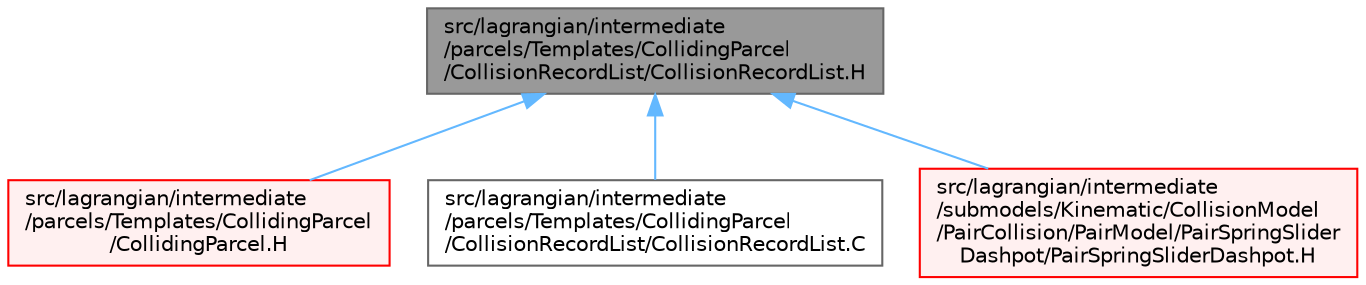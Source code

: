 digraph "src/lagrangian/intermediate/parcels/Templates/CollidingParcel/CollisionRecordList/CollisionRecordList.H"
{
 // LATEX_PDF_SIZE
  bgcolor="transparent";
  edge [fontname=Helvetica,fontsize=10,labelfontname=Helvetica,labelfontsize=10];
  node [fontname=Helvetica,fontsize=10,shape=box,height=0.2,width=0.4];
  Node1 [id="Node000001",label="src/lagrangian/intermediate\l/parcels/Templates/CollidingParcel\l/CollisionRecordList/CollisionRecordList.H",height=0.2,width=0.4,color="gray40", fillcolor="grey60", style="filled", fontcolor="black",tooltip=" "];
  Node1 -> Node2 [id="edge1_Node000001_Node000002",dir="back",color="steelblue1",style="solid",tooltip=" "];
  Node2 [id="Node000002",label="src/lagrangian/intermediate\l/parcels/Templates/CollidingParcel\l/CollidingParcel.H",height=0.2,width=0.4,color="red", fillcolor="#FFF0F0", style="filled",URL="$CollidingParcel_8H.html",tooltip=" "];
  Node1 -> Node12 [id="edge2_Node000001_Node000012",dir="back",color="steelblue1",style="solid",tooltip=" "];
  Node12 [id="Node000012",label="src/lagrangian/intermediate\l/parcels/Templates/CollidingParcel\l/CollisionRecordList/CollisionRecordList.C",height=0.2,width=0.4,color="grey40", fillcolor="white", style="filled",URL="$CollisionRecordList_8C.html",tooltip=" "];
  Node1 -> Node13 [id="edge3_Node000001_Node000013",dir="back",color="steelblue1",style="solid",tooltip=" "];
  Node13 [id="Node000013",label="src/lagrangian/intermediate\l/submodels/Kinematic/CollisionModel\l/PairCollision/PairModel/PairSpringSlider\lDashpot/PairSpringSliderDashpot.H",height=0.2,width=0.4,color="red", fillcolor="#FFF0F0", style="filled",URL="$PairSpringSliderDashpot_8H.html",tooltip=" "];
}

